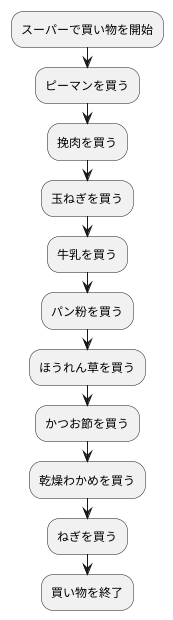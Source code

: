@startuml 材料を買う
|ユーザー|
:スーパーで買い物を開始;

:ピーマンを買う;
:挽肉を買う;
:玉ねぎを買う;
:牛乳を買う;
:パン粉を買う;
:ほうれん草を買う;
:かつお節を買う;
:乾燥わかめを買う;
:ねぎを買う;

:買い物を終了;
@enduml

